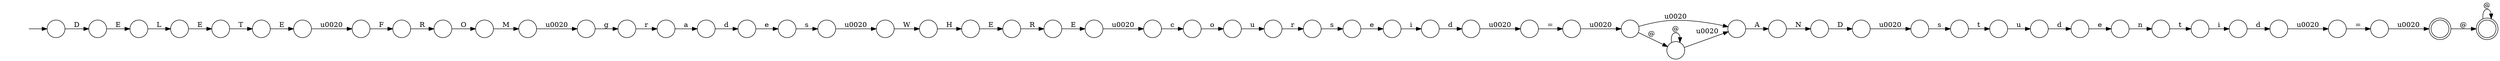 digraph Automaton {
  rankdir = LR;
  0 [shape=circle,label=""];
  0 -> 3 [label="\u0020"]
  1 [shape=circle,label=""];
  1 -> 42 [label="u"]
  2 [shape=circle,label=""];
  2 -> 10 [label="d"]
  3 [shape=circle,label=""];
  3 -> 11 [label="="]
  4 [shape=circle,label=""];
  4 -> 50 [label="d"]
  5 [shape=circle,label=""];
  5 -> 49 [label="E"]
  6 [shape=circle,label=""];
  6 -> 31 [label="R"]
  7 [shape=circle,label=""];
  7 -> 44 [label="E"]
  8 [shape=circle,label=""];
  8 -> 53 [label="s"]
  9 [shape=circle,label=""];
  9 -> 26 [label="\u0020"]
  10 [shape=circle,label=""];
  10 -> 20 [label="e"]
  11 [shape=circle,label=""];
  11 -> 25 [label="\u0020"]
  12 [shape=circle,label=""];
  12 -> 48 [label="d"]
  13 [shape=circle,label=""];
  13 -> 29 [label="E"]
  14 [shape=circle,label=""];
  14 -> 39 [label="i"]
  15 [shape=circle,label=""];
  initial [shape=plaintext,label=""];
  initial -> 15
  15 -> 30 [label="D"]
  16 [shape=circle,label=""];
  16 -> 54 [label="\u0020"]
  17 [shape=circle,label=""];
  17 -> 18 [label="A"]
  18 [shape=circle,label=""];
  18 -> 45 [label="N"]
  19 [shape=circle,label=""];
  19 -> 9 [label="="]
  20 [shape=circle,label=""];
  20 -> 52 [label="s"]
  21 [shape=circle,label=""];
  21 -> 43 [label="W"]
  22 [shape=doublecircle,label=""];
  22 -> 22 [label="@"]
  23 [shape=circle,label=""];
  23 -> 2 [label="a"]
  24 [shape=circle,label=""];
  24 -> 27 [label="t"]
  25 [shape=circle,label=""];
  25 -> 51 [label="@"]
  25 -> 17 [label="\u0020"]
  26 [shape=doublecircle,label=""];
  26 -> 22 [label="@"]
  27 [shape=circle,label=""];
  27 -> 4 [label="i"]
  28 [shape=circle,label=""];
  28 -> 23 [label="r"]
  29 [shape=circle,label=""];
  29 -> 32 [label="\u0020"]
  30 [shape=circle,label=""];
  30 -> 34 [label="E"]
  31 [shape=circle,label=""];
  31 -> 47 [label="O"]
  32 [shape=circle,label=""];
  32 -> 41 [label="c"]
  33 [shape=circle,label=""];
  33 -> 55 [label="\u0020"]
  34 [shape=circle,label=""];
  34 -> 5 [label="L"]
  35 [shape=circle,label=""];
  35 -> 6 [label="F"]
  36 [shape=circle,label=""];
  36 -> 24 [label="n"]
  37 [shape=circle,label=""];
  37 -> 12 [label="u"]
  38 [shape=circle,label=""];
  38 -> 37 [label="t"]
  39 [shape=circle,label=""];
  39 -> 0 [label="d"]
  40 [shape=circle,label=""];
  40 -> 13 [label="R"]
  41 [shape=circle,label=""];
  41 -> 1 [label="o"]
  42 [shape=circle,label=""];
  42 -> 8 [label="r"]
  43 [shape=circle,label=""];
  43 -> 46 [label="H"]
  44 [shape=circle,label=""];
  44 -> 35 [label="\u0020"]
  45 [shape=circle,label=""];
  45 -> 33 [label="D"]
  46 [shape=circle,label=""];
  46 -> 40 [label="E"]
  47 [shape=circle,label=""];
  47 -> 16 [label="M"]
  48 [shape=circle,label=""];
  48 -> 36 [label="e"]
  49 [shape=circle,label=""];
  49 -> 7 [label="T"]
  50 [shape=circle,label=""];
  50 -> 19 [label="\u0020"]
  51 [shape=circle,label=""];
  51 -> 51 [label="@"]
  51 -> 17 [label="\u0020"]
  52 [shape=circle,label=""];
  52 -> 21 [label="\u0020"]
  53 [shape=circle,label=""];
  53 -> 14 [label="e"]
  54 [shape=circle,label=""];
  54 -> 28 [label="g"]
  55 [shape=circle,label=""];
  55 -> 38 [label="s"]
}
